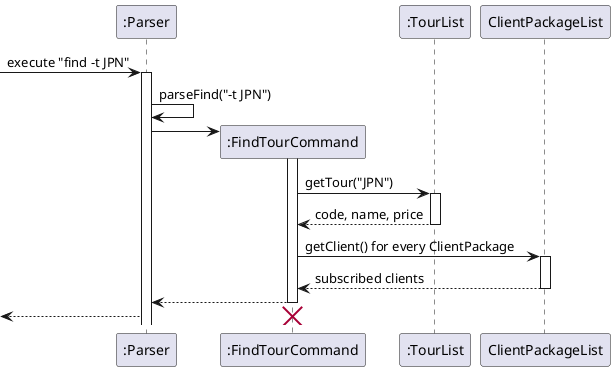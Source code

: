 @startuml

participant ":Parser" as Parser
participant ":FindTourCommand" as FTC
participant ":TourList" as TourList
participant "ClientPackageList" as ClientPackageList



-> Parser: execute "find -t JPN"
activate Parser
Parser -> Parser : parseFind("-t JPN")

create FTC
Parser -> FTC
activate FTC

FTC -> TourList : getTour("JPN")
activate TourList
TourList --> FTC : code, name, price
deactivate TourList

FTC -> ClientPackageList : getClient() for every ClientPackage
activate ClientPackageList
ClientPackageList --> FTC : subscribed clients
deactivate ClientPackageList

FTC --> Parser
deactivate FTC
<-- Parser
destroy FTC

@enduml